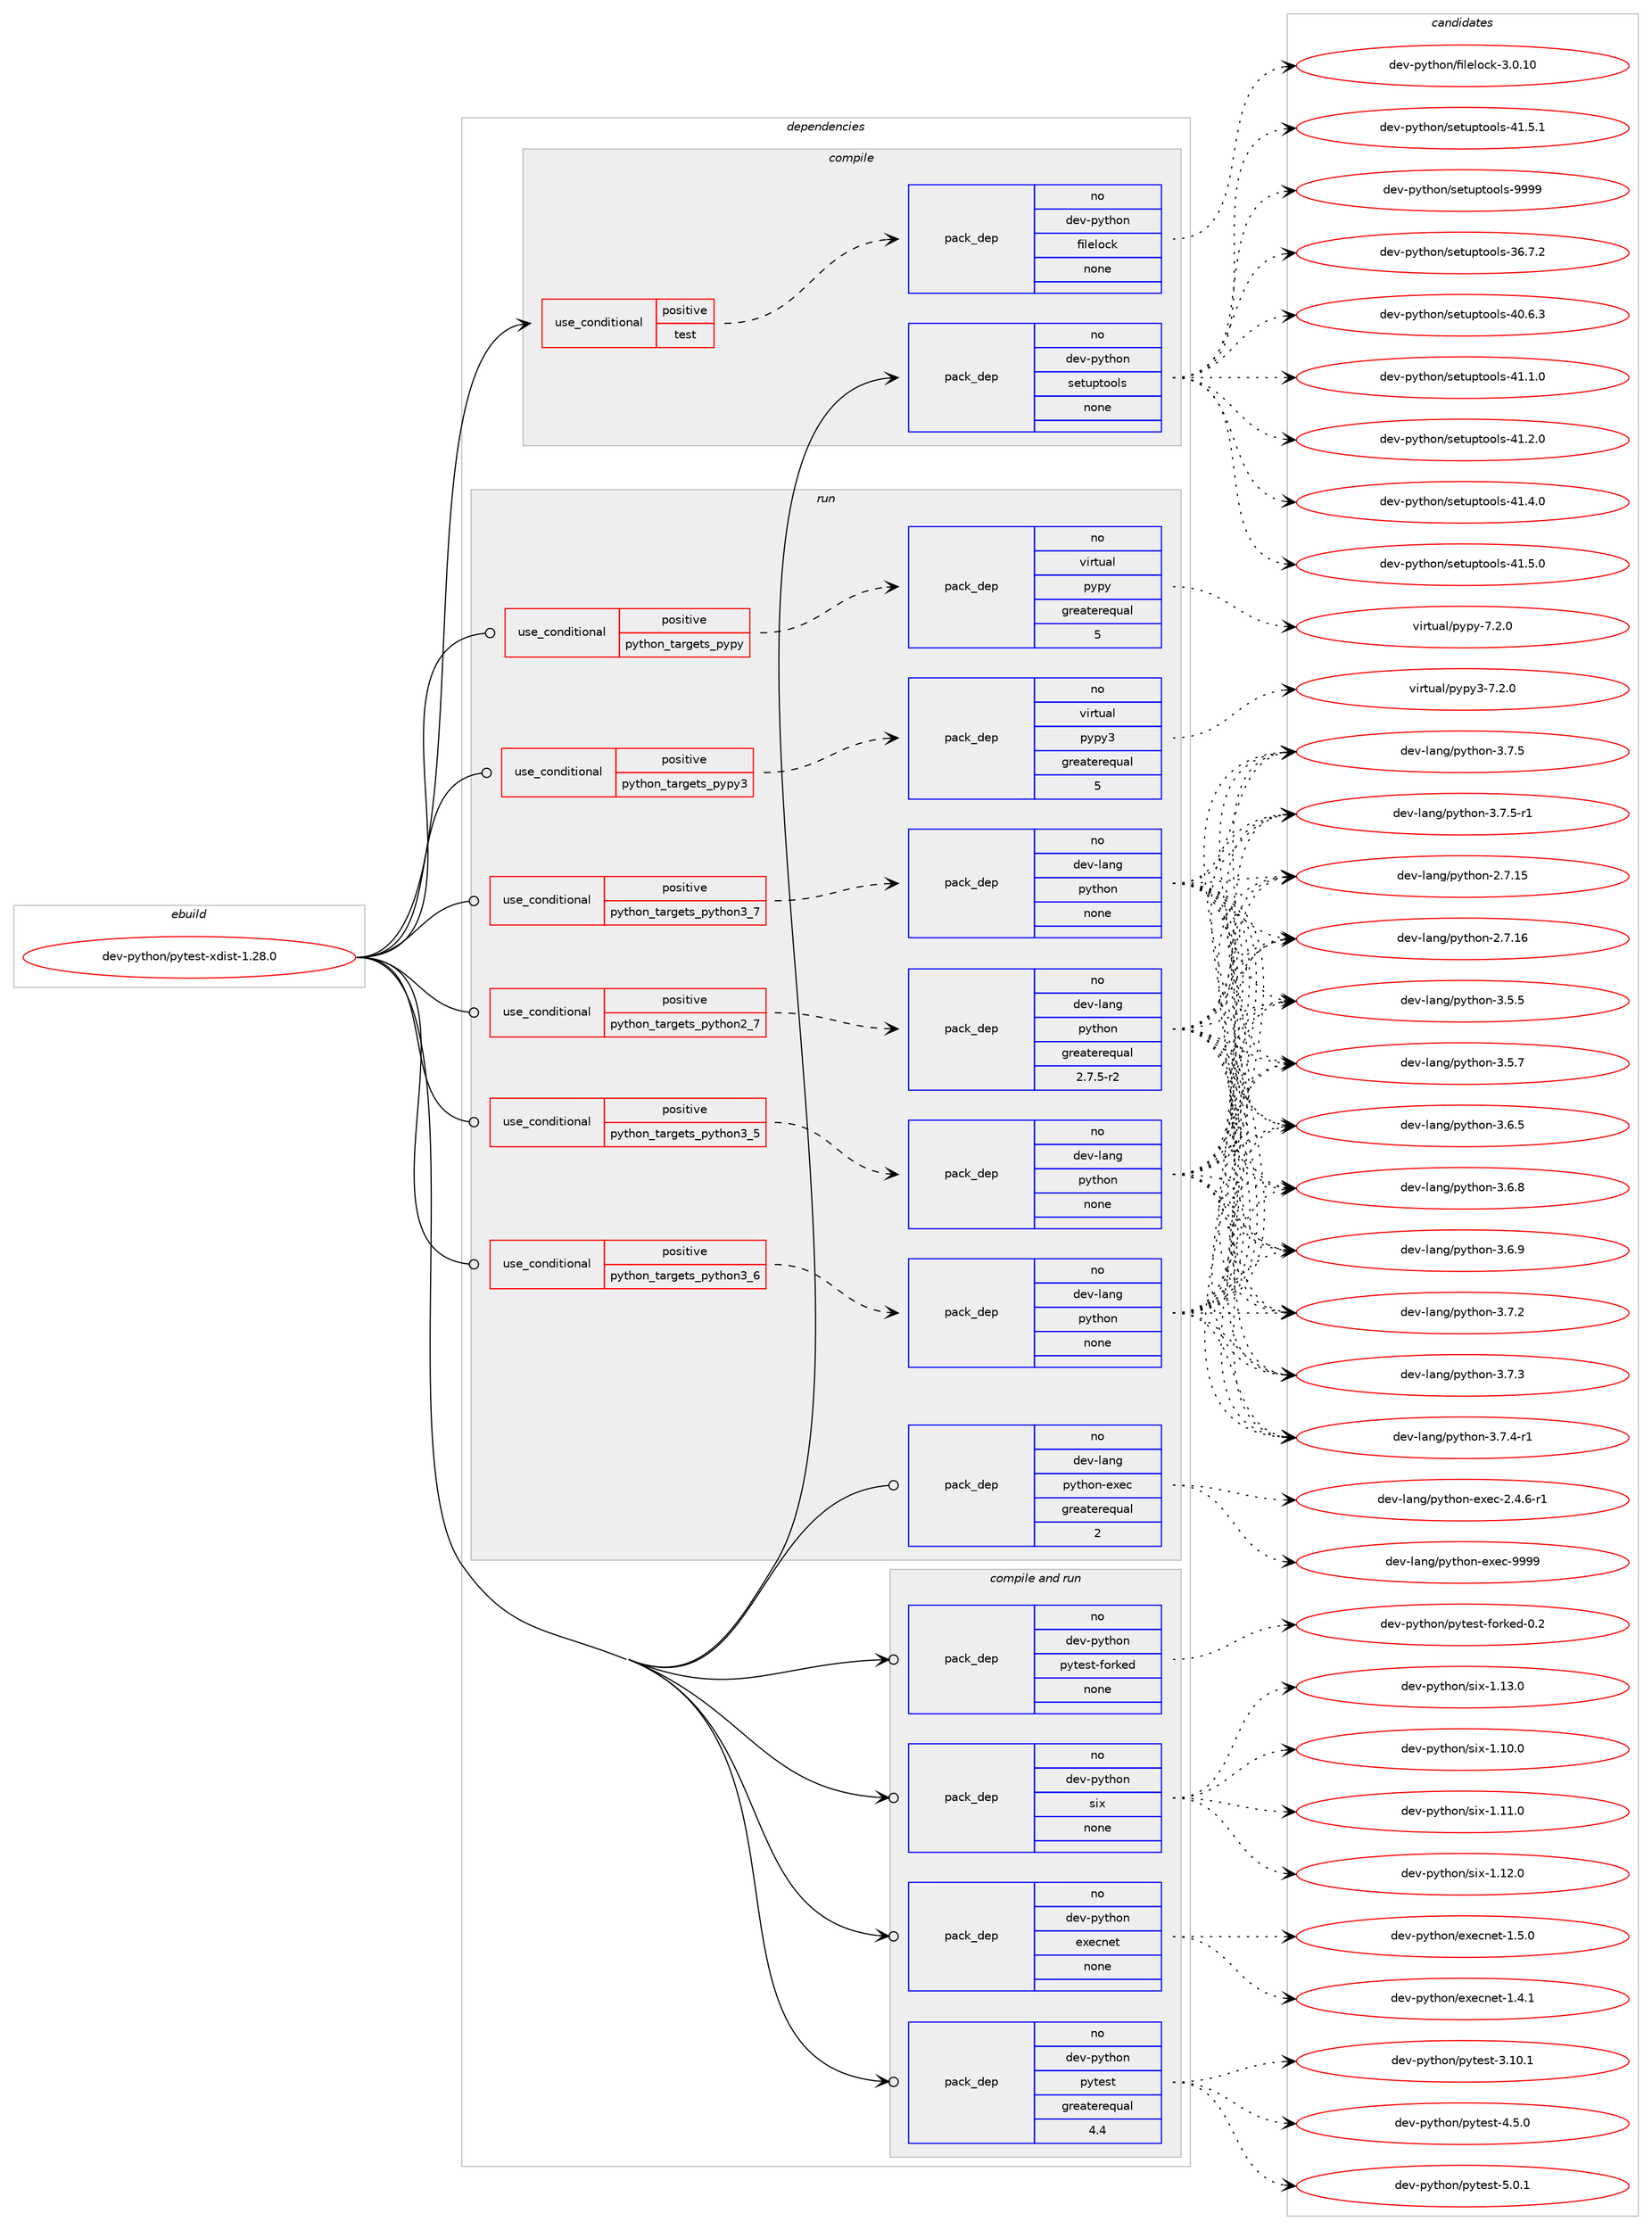 digraph prolog {

# *************
# Graph options
# *************

newrank=true;
concentrate=true;
compound=true;
graph [rankdir=LR,fontname=Helvetica,fontsize=10,ranksep=1.5];#, ranksep=2.5, nodesep=0.2];
edge  [arrowhead=vee];
node  [fontname=Helvetica,fontsize=10];

# **********
# The ebuild
# **********

subgraph cluster_leftcol {
color=gray;
rank=same;
label=<<i>ebuild</i>>;
id [label="dev-python/pytest-xdist-1.28.0", color=red, width=4, href="../dev-python/pytest-xdist-1.28.0.svg"];
}

# ****************
# The dependencies
# ****************

subgraph cluster_midcol {
color=gray;
label=<<i>dependencies</i>>;
subgraph cluster_compile {
fillcolor="#eeeeee";
style=filled;
label=<<i>compile</i>>;
subgraph cond147243 {
dependency630024 [label=<<TABLE BORDER="0" CELLBORDER="1" CELLSPACING="0" CELLPADDING="4"><TR><TD ROWSPAN="3" CELLPADDING="10">use_conditional</TD></TR><TR><TD>positive</TD></TR><TR><TD>test</TD></TR></TABLE>>, shape=none, color=red];
subgraph pack470915 {
dependency630025 [label=<<TABLE BORDER="0" CELLBORDER="1" CELLSPACING="0" CELLPADDING="4" WIDTH="220"><TR><TD ROWSPAN="6" CELLPADDING="30">pack_dep</TD></TR><TR><TD WIDTH="110">no</TD></TR><TR><TD>dev-python</TD></TR><TR><TD>filelock</TD></TR><TR><TD>none</TD></TR><TR><TD></TD></TR></TABLE>>, shape=none, color=blue];
}
dependency630024:e -> dependency630025:w [weight=20,style="dashed",arrowhead="vee"];
}
id:e -> dependency630024:w [weight=20,style="solid",arrowhead="vee"];
subgraph pack470916 {
dependency630026 [label=<<TABLE BORDER="0" CELLBORDER="1" CELLSPACING="0" CELLPADDING="4" WIDTH="220"><TR><TD ROWSPAN="6" CELLPADDING="30">pack_dep</TD></TR><TR><TD WIDTH="110">no</TD></TR><TR><TD>dev-python</TD></TR><TR><TD>setuptools</TD></TR><TR><TD>none</TD></TR><TR><TD></TD></TR></TABLE>>, shape=none, color=blue];
}
id:e -> dependency630026:w [weight=20,style="solid",arrowhead="vee"];
}
subgraph cluster_compileandrun {
fillcolor="#eeeeee";
style=filled;
label=<<i>compile and run</i>>;
subgraph pack470917 {
dependency630027 [label=<<TABLE BORDER="0" CELLBORDER="1" CELLSPACING="0" CELLPADDING="4" WIDTH="220"><TR><TD ROWSPAN="6" CELLPADDING="30">pack_dep</TD></TR><TR><TD WIDTH="110">no</TD></TR><TR><TD>dev-python</TD></TR><TR><TD>execnet</TD></TR><TR><TD>none</TD></TR><TR><TD></TD></TR></TABLE>>, shape=none, color=blue];
}
id:e -> dependency630027:w [weight=20,style="solid",arrowhead="odotvee"];
subgraph pack470918 {
dependency630028 [label=<<TABLE BORDER="0" CELLBORDER="1" CELLSPACING="0" CELLPADDING="4" WIDTH="220"><TR><TD ROWSPAN="6" CELLPADDING="30">pack_dep</TD></TR><TR><TD WIDTH="110">no</TD></TR><TR><TD>dev-python</TD></TR><TR><TD>pytest</TD></TR><TR><TD>greaterequal</TD></TR><TR><TD>4.4</TD></TR></TABLE>>, shape=none, color=blue];
}
id:e -> dependency630028:w [weight=20,style="solid",arrowhead="odotvee"];
subgraph pack470919 {
dependency630029 [label=<<TABLE BORDER="0" CELLBORDER="1" CELLSPACING="0" CELLPADDING="4" WIDTH="220"><TR><TD ROWSPAN="6" CELLPADDING="30">pack_dep</TD></TR><TR><TD WIDTH="110">no</TD></TR><TR><TD>dev-python</TD></TR><TR><TD>pytest-forked</TD></TR><TR><TD>none</TD></TR><TR><TD></TD></TR></TABLE>>, shape=none, color=blue];
}
id:e -> dependency630029:w [weight=20,style="solid",arrowhead="odotvee"];
subgraph pack470920 {
dependency630030 [label=<<TABLE BORDER="0" CELLBORDER="1" CELLSPACING="0" CELLPADDING="4" WIDTH="220"><TR><TD ROWSPAN="6" CELLPADDING="30">pack_dep</TD></TR><TR><TD WIDTH="110">no</TD></TR><TR><TD>dev-python</TD></TR><TR><TD>six</TD></TR><TR><TD>none</TD></TR><TR><TD></TD></TR></TABLE>>, shape=none, color=blue];
}
id:e -> dependency630030:w [weight=20,style="solid",arrowhead="odotvee"];
}
subgraph cluster_run {
fillcolor="#eeeeee";
style=filled;
label=<<i>run</i>>;
subgraph cond147244 {
dependency630031 [label=<<TABLE BORDER="0" CELLBORDER="1" CELLSPACING="0" CELLPADDING="4"><TR><TD ROWSPAN="3" CELLPADDING="10">use_conditional</TD></TR><TR><TD>positive</TD></TR><TR><TD>python_targets_pypy</TD></TR></TABLE>>, shape=none, color=red];
subgraph pack470921 {
dependency630032 [label=<<TABLE BORDER="0" CELLBORDER="1" CELLSPACING="0" CELLPADDING="4" WIDTH="220"><TR><TD ROWSPAN="6" CELLPADDING="30">pack_dep</TD></TR><TR><TD WIDTH="110">no</TD></TR><TR><TD>virtual</TD></TR><TR><TD>pypy</TD></TR><TR><TD>greaterequal</TD></TR><TR><TD>5</TD></TR></TABLE>>, shape=none, color=blue];
}
dependency630031:e -> dependency630032:w [weight=20,style="dashed",arrowhead="vee"];
}
id:e -> dependency630031:w [weight=20,style="solid",arrowhead="odot"];
subgraph cond147245 {
dependency630033 [label=<<TABLE BORDER="0" CELLBORDER="1" CELLSPACING="0" CELLPADDING="4"><TR><TD ROWSPAN="3" CELLPADDING="10">use_conditional</TD></TR><TR><TD>positive</TD></TR><TR><TD>python_targets_pypy3</TD></TR></TABLE>>, shape=none, color=red];
subgraph pack470922 {
dependency630034 [label=<<TABLE BORDER="0" CELLBORDER="1" CELLSPACING="0" CELLPADDING="4" WIDTH="220"><TR><TD ROWSPAN="6" CELLPADDING="30">pack_dep</TD></TR><TR><TD WIDTH="110">no</TD></TR><TR><TD>virtual</TD></TR><TR><TD>pypy3</TD></TR><TR><TD>greaterequal</TD></TR><TR><TD>5</TD></TR></TABLE>>, shape=none, color=blue];
}
dependency630033:e -> dependency630034:w [weight=20,style="dashed",arrowhead="vee"];
}
id:e -> dependency630033:w [weight=20,style="solid",arrowhead="odot"];
subgraph cond147246 {
dependency630035 [label=<<TABLE BORDER="0" CELLBORDER="1" CELLSPACING="0" CELLPADDING="4"><TR><TD ROWSPAN="3" CELLPADDING="10">use_conditional</TD></TR><TR><TD>positive</TD></TR><TR><TD>python_targets_python2_7</TD></TR></TABLE>>, shape=none, color=red];
subgraph pack470923 {
dependency630036 [label=<<TABLE BORDER="0" CELLBORDER="1" CELLSPACING="0" CELLPADDING="4" WIDTH="220"><TR><TD ROWSPAN="6" CELLPADDING="30">pack_dep</TD></TR><TR><TD WIDTH="110">no</TD></TR><TR><TD>dev-lang</TD></TR><TR><TD>python</TD></TR><TR><TD>greaterequal</TD></TR><TR><TD>2.7.5-r2</TD></TR></TABLE>>, shape=none, color=blue];
}
dependency630035:e -> dependency630036:w [weight=20,style="dashed",arrowhead="vee"];
}
id:e -> dependency630035:w [weight=20,style="solid",arrowhead="odot"];
subgraph cond147247 {
dependency630037 [label=<<TABLE BORDER="0" CELLBORDER="1" CELLSPACING="0" CELLPADDING="4"><TR><TD ROWSPAN="3" CELLPADDING="10">use_conditional</TD></TR><TR><TD>positive</TD></TR><TR><TD>python_targets_python3_5</TD></TR></TABLE>>, shape=none, color=red];
subgraph pack470924 {
dependency630038 [label=<<TABLE BORDER="0" CELLBORDER="1" CELLSPACING="0" CELLPADDING="4" WIDTH="220"><TR><TD ROWSPAN="6" CELLPADDING="30">pack_dep</TD></TR><TR><TD WIDTH="110">no</TD></TR><TR><TD>dev-lang</TD></TR><TR><TD>python</TD></TR><TR><TD>none</TD></TR><TR><TD></TD></TR></TABLE>>, shape=none, color=blue];
}
dependency630037:e -> dependency630038:w [weight=20,style="dashed",arrowhead="vee"];
}
id:e -> dependency630037:w [weight=20,style="solid",arrowhead="odot"];
subgraph cond147248 {
dependency630039 [label=<<TABLE BORDER="0" CELLBORDER="1" CELLSPACING="0" CELLPADDING="4"><TR><TD ROWSPAN="3" CELLPADDING="10">use_conditional</TD></TR><TR><TD>positive</TD></TR><TR><TD>python_targets_python3_6</TD></TR></TABLE>>, shape=none, color=red];
subgraph pack470925 {
dependency630040 [label=<<TABLE BORDER="0" CELLBORDER="1" CELLSPACING="0" CELLPADDING="4" WIDTH="220"><TR><TD ROWSPAN="6" CELLPADDING="30">pack_dep</TD></TR><TR><TD WIDTH="110">no</TD></TR><TR><TD>dev-lang</TD></TR><TR><TD>python</TD></TR><TR><TD>none</TD></TR><TR><TD></TD></TR></TABLE>>, shape=none, color=blue];
}
dependency630039:e -> dependency630040:w [weight=20,style="dashed",arrowhead="vee"];
}
id:e -> dependency630039:w [weight=20,style="solid",arrowhead="odot"];
subgraph cond147249 {
dependency630041 [label=<<TABLE BORDER="0" CELLBORDER="1" CELLSPACING="0" CELLPADDING="4"><TR><TD ROWSPAN="3" CELLPADDING="10">use_conditional</TD></TR><TR><TD>positive</TD></TR><TR><TD>python_targets_python3_7</TD></TR></TABLE>>, shape=none, color=red];
subgraph pack470926 {
dependency630042 [label=<<TABLE BORDER="0" CELLBORDER="1" CELLSPACING="0" CELLPADDING="4" WIDTH="220"><TR><TD ROWSPAN="6" CELLPADDING="30">pack_dep</TD></TR><TR><TD WIDTH="110">no</TD></TR><TR><TD>dev-lang</TD></TR><TR><TD>python</TD></TR><TR><TD>none</TD></TR><TR><TD></TD></TR></TABLE>>, shape=none, color=blue];
}
dependency630041:e -> dependency630042:w [weight=20,style="dashed",arrowhead="vee"];
}
id:e -> dependency630041:w [weight=20,style="solid",arrowhead="odot"];
subgraph pack470927 {
dependency630043 [label=<<TABLE BORDER="0" CELLBORDER="1" CELLSPACING="0" CELLPADDING="4" WIDTH="220"><TR><TD ROWSPAN="6" CELLPADDING="30">pack_dep</TD></TR><TR><TD WIDTH="110">no</TD></TR><TR><TD>dev-lang</TD></TR><TR><TD>python-exec</TD></TR><TR><TD>greaterequal</TD></TR><TR><TD>2</TD></TR></TABLE>>, shape=none, color=blue];
}
id:e -> dependency630043:w [weight=20,style="solid",arrowhead="odot"];
}
}

# **************
# The candidates
# **************

subgraph cluster_choices {
rank=same;
color=gray;
label=<<i>candidates</i>>;

subgraph choice470915 {
color=black;
nodesep=1;
choice10010111845112121116104111110471021051081011081119910745514648464948 [label="dev-python/filelock-3.0.10", color=red, width=4,href="../dev-python/filelock-3.0.10.svg"];
dependency630025:e -> choice10010111845112121116104111110471021051081011081119910745514648464948:w [style=dotted,weight="100"];
}
subgraph choice470916 {
color=black;
nodesep=1;
choice100101118451121211161041111104711510111611711211611111110811545515446554650 [label="dev-python/setuptools-36.7.2", color=red, width=4,href="../dev-python/setuptools-36.7.2.svg"];
choice100101118451121211161041111104711510111611711211611111110811545524846544651 [label="dev-python/setuptools-40.6.3", color=red, width=4,href="../dev-python/setuptools-40.6.3.svg"];
choice100101118451121211161041111104711510111611711211611111110811545524946494648 [label="dev-python/setuptools-41.1.0", color=red, width=4,href="../dev-python/setuptools-41.1.0.svg"];
choice100101118451121211161041111104711510111611711211611111110811545524946504648 [label="dev-python/setuptools-41.2.0", color=red, width=4,href="../dev-python/setuptools-41.2.0.svg"];
choice100101118451121211161041111104711510111611711211611111110811545524946524648 [label="dev-python/setuptools-41.4.0", color=red, width=4,href="../dev-python/setuptools-41.4.0.svg"];
choice100101118451121211161041111104711510111611711211611111110811545524946534648 [label="dev-python/setuptools-41.5.0", color=red, width=4,href="../dev-python/setuptools-41.5.0.svg"];
choice100101118451121211161041111104711510111611711211611111110811545524946534649 [label="dev-python/setuptools-41.5.1", color=red, width=4,href="../dev-python/setuptools-41.5.1.svg"];
choice10010111845112121116104111110471151011161171121161111111081154557575757 [label="dev-python/setuptools-9999", color=red, width=4,href="../dev-python/setuptools-9999.svg"];
dependency630026:e -> choice100101118451121211161041111104711510111611711211611111110811545515446554650:w [style=dotted,weight="100"];
dependency630026:e -> choice100101118451121211161041111104711510111611711211611111110811545524846544651:w [style=dotted,weight="100"];
dependency630026:e -> choice100101118451121211161041111104711510111611711211611111110811545524946494648:w [style=dotted,weight="100"];
dependency630026:e -> choice100101118451121211161041111104711510111611711211611111110811545524946504648:w [style=dotted,weight="100"];
dependency630026:e -> choice100101118451121211161041111104711510111611711211611111110811545524946524648:w [style=dotted,weight="100"];
dependency630026:e -> choice100101118451121211161041111104711510111611711211611111110811545524946534648:w [style=dotted,weight="100"];
dependency630026:e -> choice100101118451121211161041111104711510111611711211611111110811545524946534649:w [style=dotted,weight="100"];
dependency630026:e -> choice10010111845112121116104111110471151011161171121161111111081154557575757:w [style=dotted,weight="100"];
}
subgraph choice470917 {
color=black;
nodesep=1;
choice100101118451121211161041111104710112010199110101116454946524649 [label="dev-python/execnet-1.4.1", color=red, width=4,href="../dev-python/execnet-1.4.1.svg"];
choice100101118451121211161041111104710112010199110101116454946534648 [label="dev-python/execnet-1.5.0", color=red, width=4,href="../dev-python/execnet-1.5.0.svg"];
dependency630027:e -> choice100101118451121211161041111104710112010199110101116454946524649:w [style=dotted,weight="100"];
dependency630027:e -> choice100101118451121211161041111104710112010199110101116454946534648:w [style=dotted,weight="100"];
}
subgraph choice470918 {
color=black;
nodesep=1;
choice100101118451121211161041111104711212111610111511645514649484649 [label="dev-python/pytest-3.10.1", color=red, width=4,href="../dev-python/pytest-3.10.1.svg"];
choice1001011184511212111610411111047112121116101115116455246534648 [label="dev-python/pytest-4.5.0", color=red, width=4,href="../dev-python/pytest-4.5.0.svg"];
choice1001011184511212111610411111047112121116101115116455346484649 [label="dev-python/pytest-5.0.1", color=red, width=4,href="../dev-python/pytest-5.0.1.svg"];
dependency630028:e -> choice100101118451121211161041111104711212111610111511645514649484649:w [style=dotted,weight="100"];
dependency630028:e -> choice1001011184511212111610411111047112121116101115116455246534648:w [style=dotted,weight="100"];
dependency630028:e -> choice1001011184511212111610411111047112121116101115116455346484649:w [style=dotted,weight="100"];
}
subgraph choice470919 {
color=black;
nodesep=1;
choice10010111845112121116104111110471121211161011151164510211111410710110045484650 [label="dev-python/pytest-forked-0.2", color=red, width=4,href="../dev-python/pytest-forked-0.2.svg"];
dependency630029:e -> choice10010111845112121116104111110471121211161011151164510211111410710110045484650:w [style=dotted,weight="100"];
}
subgraph choice470920 {
color=black;
nodesep=1;
choice100101118451121211161041111104711510512045494649484648 [label="dev-python/six-1.10.0", color=red, width=4,href="../dev-python/six-1.10.0.svg"];
choice100101118451121211161041111104711510512045494649494648 [label="dev-python/six-1.11.0", color=red, width=4,href="../dev-python/six-1.11.0.svg"];
choice100101118451121211161041111104711510512045494649504648 [label="dev-python/six-1.12.0", color=red, width=4,href="../dev-python/six-1.12.0.svg"];
choice100101118451121211161041111104711510512045494649514648 [label="dev-python/six-1.13.0", color=red, width=4,href="../dev-python/six-1.13.0.svg"];
dependency630030:e -> choice100101118451121211161041111104711510512045494649484648:w [style=dotted,weight="100"];
dependency630030:e -> choice100101118451121211161041111104711510512045494649494648:w [style=dotted,weight="100"];
dependency630030:e -> choice100101118451121211161041111104711510512045494649504648:w [style=dotted,weight="100"];
dependency630030:e -> choice100101118451121211161041111104711510512045494649514648:w [style=dotted,weight="100"];
}
subgraph choice470921 {
color=black;
nodesep=1;
choice1181051141161179710847112121112121455546504648 [label="virtual/pypy-7.2.0", color=red, width=4,href="../virtual/pypy-7.2.0.svg"];
dependency630032:e -> choice1181051141161179710847112121112121455546504648:w [style=dotted,weight="100"];
}
subgraph choice470922 {
color=black;
nodesep=1;
choice118105114116117971084711212111212151455546504648 [label="virtual/pypy3-7.2.0", color=red, width=4,href="../virtual/pypy3-7.2.0.svg"];
dependency630034:e -> choice118105114116117971084711212111212151455546504648:w [style=dotted,weight="100"];
}
subgraph choice470923 {
color=black;
nodesep=1;
choice10010111845108971101034711212111610411111045504655464953 [label="dev-lang/python-2.7.15", color=red, width=4,href="../dev-lang/python-2.7.15.svg"];
choice10010111845108971101034711212111610411111045504655464954 [label="dev-lang/python-2.7.16", color=red, width=4,href="../dev-lang/python-2.7.16.svg"];
choice100101118451089711010347112121116104111110455146534653 [label="dev-lang/python-3.5.5", color=red, width=4,href="../dev-lang/python-3.5.5.svg"];
choice100101118451089711010347112121116104111110455146534655 [label="dev-lang/python-3.5.7", color=red, width=4,href="../dev-lang/python-3.5.7.svg"];
choice100101118451089711010347112121116104111110455146544653 [label="dev-lang/python-3.6.5", color=red, width=4,href="../dev-lang/python-3.6.5.svg"];
choice100101118451089711010347112121116104111110455146544656 [label="dev-lang/python-3.6.8", color=red, width=4,href="../dev-lang/python-3.6.8.svg"];
choice100101118451089711010347112121116104111110455146544657 [label="dev-lang/python-3.6.9", color=red, width=4,href="../dev-lang/python-3.6.9.svg"];
choice100101118451089711010347112121116104111110455146554650 [label="dev-lang/python-3.7.2", color=red, width=4,href="../dev-lang/python-3.7.2.svg"];
choice100101118451089711010347112121116104111110455146554651 [label="dev-lang/python-3.7.3", color=red, width=4,href="../dev-lang/python-3.7.3.svg"];
choice1001011184510897110103471121211161041111104551465546524511449 [label="dev-lang/python-3.7.4-r1", color=red, width=4,href="../dev-lang/python-3.7.4-r1.svg"];
choice100101118451089711010347112121116104111110455146554653 [label="dev-lang/python-3.7.5", color=red, width=4,href="../dev-lang/python-3.7.5.svg"];
choice1001011184510897110103471121211161041111104551465546534511449 [label="dev-lang/python-3.7.5-r1", color=red, width=4,href="../dev-lang/python-3.7.5-r1.svg"];
dependency630036:e -> choice10010111845108971101034711212111610411111045504655464953:w [style=dotted,weight="100"];
dependency630036:e -> choice10010111845108971101034711212111610411111045504655464954:w [style=dotted,weight="100"];
dependency630036:e -> choice100101118451089711010347112121116104111110455146534653:w [style=dotted,weight="100"];
dependency630036:e -> choice100101118451089711010347112121116104111110455146534655:w [style=dotted,weight="100"];
dependency630036:e -> choice100101118451089711010347112121116104111110455146544653:w [style=dotted,weight="100"];
dependency630036:e -> choice100101118451089711010347112121116104111110455146544656:w [style=dotted,weight="100"];
dependency630036:e -> choice100101118451089711010347112121116104111110455146544657:w [style=dotted,weight="100"];
dependency630036:e -> choice100101118451089711010347112121116104111110455146554650:w [style=dotted,weight="100"];
dependency630036:e -> choice100101118451089711010347112121116104111110455146554651:w [style=dotted,weight="100"];
dependency630036:e -> choice1001011184510897110103471121211161041111104551465546524511449:w [style=dotted,weight="100"];
dependency630036:e -> choice100101118451089711010347112121116104111110455146554653:w [style=dotted,weight="100"];
dependency630036:e -> choice1001011184510897110103471121211161041111104551465546534511449:w [style=dotted,weight="100"];
}
subgraph choice470924 {
color=black;
nodesep=1;
choice10010111845108971101034711212111610411111045504655464953 [label="dev-lang/python-2.7.15", color=red, width=4,href="../dev-lang/python-2.7.15.svg"];
choice10010111845108971101034711212111610411111045504655464954 [label="dev-lang/python-2.7.16", color=red, width=4,href="../dev-lang/python-2.7.16.svg"];
choice100101118451089711010347112121116104111110455146534653 [label="dev-lang/python-3.5.5", color=red, width=4,href="../dev-lang/python-3.5.5.svg"];
choice100101118451089711010347112121116104111110455146534655 [label="dev-lang/python-3.5.7", color=red, width=4,href="../dev-lang/python-3.5.7.svg"];
choice100101118451089711010347112121116104111110455146544653 [label="dev-lang/python-3.6.5", color=red, width=4,href="../dev-lang/python-3.6.5.svg"];
choice100101118451089711010347112121116104111110455146544656 [label="dev-lang/python-3.6.8", color=red, width=4,href="../dev-lang/python-3.6.8.svg"];
choice100101118451089711010347112121116104111110455146544657 [label="dev-lang/python-3.6.9", color=red, width=4,href="../dev-lang/python-3.6.9.svg"];
choice100101118451089711010347112121116104111110455146554650 [label="dev-lang/python-3.7.2", color=red, width=4,href="../dev-lang/python-3.7.2.svg"];
choice100101118451089711010347112121116104111110455146554651 [label="dev-lang/python-3.7.3", color=red, width=4,href="../dev-lang/python-3.7.3.svg"];
choice1001011184510897110103471121211161041111104551465546524511449 [label="dev-lang/python-3.7.4-r1", color=red, width=4,href="../dev-lang/python-3.7.4-r1.svg"];
choice100101118451089711010347112121116104111110455146554653 [label="dev-lang/python-3.7.5", color=red, width=4,href="../dev-lang/python-3.7.5.svg"];
choice1001011184510897110103471121211161041111104551465546534511449 [label="dev-lang/python-3.7.5-r1", color=red, width=4,href="../dev-lang/python-3.7.5-r1.svg"];
dependency630038:e -> choice10010111845108971101034711212111610411111045504655464953:w [style=dotted,weight="100"];
dependency630038:e -> choice10010111845108971101034711212111610411111045504655464954:w [style=dotted,weight="100"];
dependency630038:e -> choice100101118451089711010347112121116104111110455146534653:w [style=dotted,weight="100"];
dependency630038:e -> choice100101118451089711010347112121116104111110455146534655:w [style=dotted,weight="100"];
dependency630038:e -> choice100101118451089711010347112121116104111110455146544653:w [style=dotted,weight="100"];
dependency630038:e -> choice100101118451089711010347112121116104111110455146544656:w [style=dotted,weight="100"];
dependency630038:e -> choice100101118451089711010347112121116104111110455146544657:w [style=dotted,weight="100"];
dependency630038:e -> choice100101118451089711010347112121116104111110455146554650:w [style=dotted,weight="100"];
dependency630038:e -> choice100101118451089711010347112121116104111110455146554651:w [style=dotted,weight="100"];
dependency630038:e -> choice1001011184510897110103471121211161041111104551465546524511449:w [style=dotted,weight="100"];
dependency630038:e -> choice100101118451089711010347112121116104111110455146554653:w [style=dotted,weight="100"];
dependency630038:e -> choice1001011184510897110103471121211161041111104551465546534511449:w [style=dotted,weight="100"];
}
subgraph choice470925 {
color=black;
nodesep=1;
choice10010111845108971101034711212111610411111045504655464953 [label="dev-lang/python-2.7.15", color=red, width=4,href="../dev-lang/python-2.7.15.svg"];
choice10010111845108971101034711212111610411111045504655464954 [label="dev-lang/python-2.7.16", color=red, width=4,href="../dev-lang/python-2.7.16.svg"];
choice100101118451089711010347112121116104111110455146534653 [label="dev-lang/python-3.5.5", color=red, width=4,href="../dev-lang/python-3.5.5.svg"];
choice100101118451089711010347112121116104111110455146534655 [label="dev-lang/python-3.5.7", color=red, width=4,href="../dev-lang/python-3.5.7.svg"];
choice100101118451089711010347112121116104111110455146544653 [label="dev-lang/python-3.6.5", color=red, width=4,href="../dev-lang/python-3.6.5.svg"];
choice100101118451089711010347112121116104111110455146544656 [label="dev-lang/python-3.6.8", color=red, width=4,href="../dev-lang/python-3.6.8.svg"];
choice100101118451089711010347112121116104111110455146544657 [label="dev-lang/python-3.6.9", color=red, width=4,href="../dev-lang/python-3.6.9.svg"];
choice100101118451089711010347112121116104111110455146554650 [label="dev-lang/python-3.7.2", color=red, width=4,href="../dev-lang/python-3.7.2.svg"];
choice100101118451089711010347112121116104111110455146554651 [label="dev-lang/python-3.7.3", color=red, width=4,href="../dev-lang/python-3.7.3.svg"];
choice1001011184510897110103471121211161041111104551465546524511449 [label="dev-lang/python-3.7.4-r1", color=red, width=4,href="../dev-lang/python-3.7.4-r1.svg"];
choice100101118451089711010347112121116104111110455146554653 [label="dev-lang/python-3.7.5", color=red, width=4,href="../dev-lang/python-3.7.5.svg"];
choice1001011184510897110103471121211161041111104551465546534511449 [label="dev-lang/python-3.7.5-r1", color=red, width=4,href="../dev-lang/python-3.7.5-r1.svg"];
dependency630040:e -> choice10010111845108971101034711212111610411111045504655464953:w [style=dotted,weight="100"];
dependency630040:e -> choice10010111845108971101034711212111610411111045504655464954:w [style=dotted,weight="100"];
dependency630040:e -> choice100101118451089711010347112121116104111110455146534653:w [style=dotted,weight="100"];
dependency630040:e -> choice100101118451089711010347112121116104111110455146534655:w [style=dotted,weight="100"];
dependency630040:e -> choice100101118451089711010347112121116104111110455146544653:w [style=dotted,weight="100"];
dependency630040:e -> choice100101118451089711010347112121116104111110455146544656:w [style=dotted,weight="100"];
dependency630040:e -> choice100101118451089711010347112121116104111110455146544657:w [style=dotted,weight="100"];
dependency630040:e -> choice100101118451089711010347112121116104111110455146554650:w [style=dotted,weight="100"];
dependency630040:e -> choice100101118451089711010347112121116104111110455146554651:w [style=dotted,weight="100"];
dependency630040:e -> choice1001011184510897110103471121211161041111104551465546524511449:w [style=dotted,weight="100"];
dependency630040:e -> choice100101118451089711010347112121116104111110455146554653:w [style=dotted,weight="100"];
dependency630040:e -> choice1001011184510897110103471121211161041111104551465546534511449:w [style=dotted,weight="100"];
}
subgraph choice470926 {
color=black;
nodesep=1;
choice10010111845108971101034711212111610411111045504655464953 [label="dev-lang/python-2.7.15", color=red, width=4,href="../dev-lang/python-2.7.15.svg"];
choice10010111845108971101034711212111610411111045504655464954 [label="dev-lang/python-2.7.16", color=red, width=4,href="../dev-lang/python-2.7.16.svg"];
choice100101118451089711010347112121116104111110455146534653 [label="dev-lang/python-3.5.5", color=red, width=4,href="../dev-lang/python-3.5.5.svg"];
choice100101118451089711010347112121116104111110455146534655 [label="dev-lang/python-3.5.7", color=red, width=4,href="../dev-lang/python-3.5.7.svg"];
choice100101118451089711010347112121116104111110455146544653 [label="dev-lang/python-3.6.5", color=red, width=4,href="../dev-lang/python-3.6.5.svg"];
choice100101118451089711010347112121116104111110455146544656 [label="dev-lang/python-3.6.8", color=red, width=4,href="../dev-lang/python-3.6.8.svg"];
choice100101118451089711010347112121116104111110455146544657 [label="dev-lang/python-3.6.9", color=red, width=4,href="../dev-lang/python-3.6.9.svg"];
choice100101118451089711010347112121116104111110455146554650 [label="dev-lang/python-3.7.2", color=red, width=4,href="../dev-lang/python-3.7.2.svg"];
choice100101118451089711010347112121116104111110455146554651 [label="dev-lang/python-3.7.3", color=red, width=4,href="../dev-lang/python-3.7.3.svg"];
choice1001011184510897110103471121211161041111104551465546524511449 [label="dev-lang/python-3.7.4-r1", color=red, width=4,href="../dev-lang/python-3.7.4-r1.svg"];
choice100101118451089711010347112121116104111110455146554653 [label="dev-lang/python-3.7.5", color=red, width=4,href="../dev-lang/python-3.7.5.svg"];
choice1001011184510897110103471121211161041111104551465546534511449 [label="dev-lang/python-3.7.5-r1", color=red, width=4,href="../dev-lang/python-3.7.5-r1.svg"];
dependency630042:e -> choice10010111845108971101034711212111610411111045504655464953:w [style=dotted,weight="100"];
dependency630042:e -> choice10010111845108971101034711212111610411111045504655464954:w [style=dotted,weight="100"];
dependency630042:e -> choice100101118451089711010347112121116104111110455146534653:w [style=dotted,weight="100"];
dependency630042:e -> choice100101118451089711010347112121116104111110455146534655:w [style=dotted,weight="100"];
dependency630042:e -> choice100101118451089711010347112121116104111110455146544653:w [style=dotted,weight="100"];
dependency630042:e -> choice100101118451089711010347112121116104111110455146544656:w [style=dotted,weight="100"];
dependency630042:e -> choice100101118451089711010347112121116104111110455146544657:w [style=dotted,weight="100"];
dependency630042:e -> choice100101118451089711010347112121116104111110455146554650:w [style=dotted,weight="100"];
dependency630042:e -> choice100101118451089711010347112121116104111110455146554651:w [style=dotted,weight="100"];
dependency630042:e -> choice1001011184510897110103471121211161041111104551465546524511449:w [style=dotted,weight="100"];
dependency630042:e -> choice100101118451089711010347112121116104111110455146554653:w [style=dotted,weight="100"];
dependency630042:e -> choice1001011184510897110103471121211161041111104551465546534511449:w [style=dotted,weight="100"];
}
subgraph choice470927 {
color=black;
nodesep=1;
choice10010111845108971101034711212111610411111045101120101994550465246544511449 [label="dev-lang/python-exec-2.4.6-r1", color=red, width=4,href="../dev-lang/python-exec-2.4.6-r1.svg"];
choice10010111845108971101034711212111610411111045101120101994557575757 [label="dev-lang/python-exec-9999", color=red, width=4,href="../dev-lang/python-exec-9999.svg"];
dependency630043:e -> choice10010111845108971101034711212111610411111045101120101994550465246544511449:w [style=dotted,weight="100"];
dependency630043:e -> choice10010111845108971101034711212111610411111045101120101994557575757:w [style=dotted,weight="100"];
}
}

}
